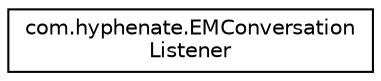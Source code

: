 digraph "类继承关系图"
{
  edge [fontname="Helvetica",fontsize="10",labelfontname="Helvetica",labelfontsize="10"];
  node [fontname="Helvetica",fontsize="10",shape=record];
  rankdir="LR";
  Node1 [label="com.hyphenate.EMConversation\lListener",height=0.2,width=0.4,color="black", fillcolor="white", style="filled",URL="$interfacecom_1_1hyphenate_1_1EMConversationListener.html"];
}

